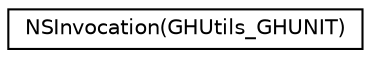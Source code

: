 digraph G
{
  edge [fontname="Helvetica",fontsize="10",labelfontname="Helvetica",labelfontsize="10"];
  node [fontname="Helvetica",fontsize="10",shape=record];
  rankdir="LR";
  Node1 [label="NSInvocation(GHUtils_GHUNIT)",height=0.2,width=0.4,color="black", fillcolor="white", style="filled",URL="$interface_n_s_invocation_07_g_h_utils___g_h_u_n_i_t_08.html"];
}
